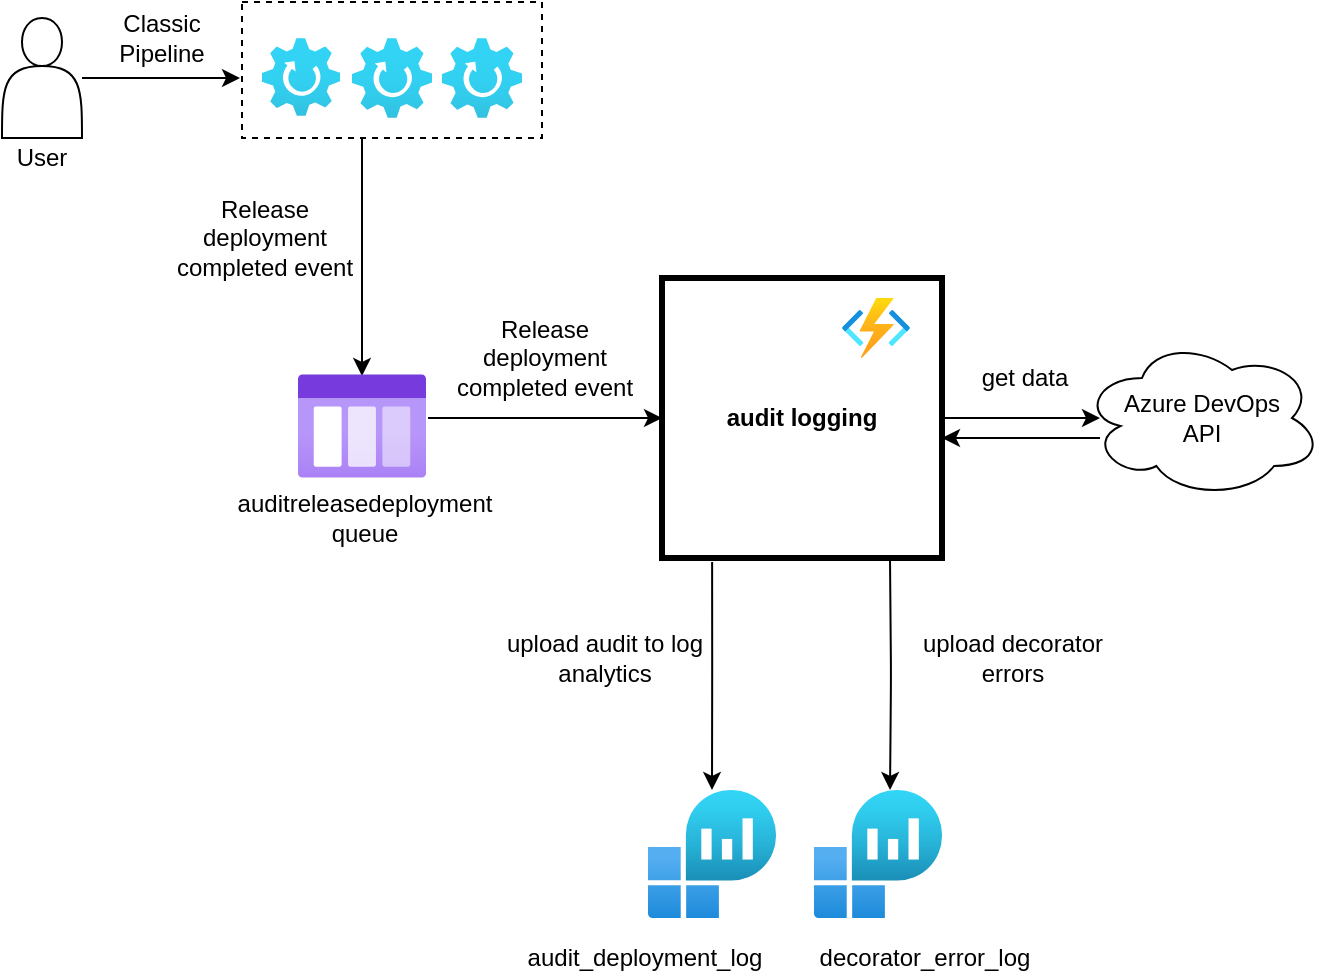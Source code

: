 <mxfile version="20.6.2" type="device" pages="4"><diagram id="2rUZ2z_cpMbh67YxnHrP" name="compliancy"><mxGraphModel dx="1422" dy="842" grid="1" gridSize="10" guides="1" tooltips="1" connect="1" arrows="1" fold="1" page="1" pageScale="1" pageWidth="850" pageHeight="1100" math="0" shadow="0"><root><mxCell id="0"/><mxCell id="1" parent="0"/><mxCell id="8" style="edgeStyle=orthogonalEdgeStyle;orthogonalLoop=1;jettySize=auto;html=1;entryX=0.5;entryY=0.019;entryDx=0;entryDy=0;entryPerimeter=0;" parent="1" source="mM9peMXAxiWrn_j_5kJs-41" target="5" edge="1"><mxGeometry relative="1" as="geometry"><Array as="points"><mxPoint x="210" y="130"/><mxPoint x="210" y="130"/></Array></mxGeometry></mxCell><mxCell id="mM9peMXAxiWrn_j_5kJs-41" value="" style="whiteSpace=wrap;html=1;strokeWidth=1;dashed=1;" parent="1" vertex="1"><mxGeometry x="150" y="32" width="150" height="68" as="geometry"/></mxCell><mxCell id="mM9peMXAxiWrn_j_5kJs-42" value="" style="edgeStyle=orthogonalEdgeStyle;orthogonalLoop=1;jettySize=auto;html=1;" parent="1" source="mM9peMXAxiWrn_j_5kJs-21" edge="1"><mxGeometry relative="1" as="geometry"><mxPoint x="149" y="70" as="targetPoint"/></mxGeometry></mxCell><mxCell id="mM9peMXAxiWrn_j_5kJs-21" value="" style="shape=actor;whiteSpace=wrap;html=1;strokeWidth=1;" parent="1" vertex="1"><mxGeometry x="30" y="40" width="40" height="60" as="geometry"/></mxCell><mxCell id="13" style="edgeStyle=orthogonalEdgeStyle;orthogonalLoop=1;jettySize=auto;html=1;exitX=1.016;exitY=0.423;exitDx=0;exitDy=0;exitPerimeter=0;entryX=0;entryY=0.5;entryDx=0;entryDy=0;" parent="1" source="5" target="mM9peMXAxiWrn_j_5kJs-25" edge="1"><mxGeometry relative="1" as="geometry"><mxPoint x="250" y="240" as="sourcePoint"/><mxPoint x="370" y="240" as="targetPoint"/></mxGeometry></mxCell><mxCell id="15" style="edgeStyle=orthogonalEdgeStyle;orthogonalLoop=1;jettySize=auto;html=1;exitX=1;exitY=0.5;exitDx=0;exitDy=0;entryX=0.075;entryY=0.5;entryDx=0;entryDy=0;entryPerimeter=0;" parent="1" source="mM9peMXAxiWrn_j_5kJs-25" target="mM9peMXAxiWrn_j_5kJs-29" edge="1"><mxGeometry relative="1" as="geometry"/></mxCell><mxCell id="44" value="" style="edgeStyle=orthogonalEdgeStyle;orthogonalLoop=1;jettySize=auto;html=1;exitX=0.179;exitY=1.014;exitDx=0;exitDy=0;exitPerimeter=0;" parent="1" source="mM9peMXAxiWrn_j_5kJs-25" target="32" edge="1"><mxGeometry relative="1" as="geometry"/></mxCell><mxCell id="mM9peMXAxiWrn_j_5kJs-25" value="audit logging" style="whiteSpace=wrap;html=1;aspect=fixed;strokeWidth=3;fontStyle=1;" parent="1" vertex="1"><mxGeometry x="360" y="170" width="140" height="140" as="geometry"/></mxCell><mxCell id="mM9peMXAxiWrn_j_5kJs-29" value="Azure DevOps&lt;br&gt;API" style="ellipse;shape=cloud;whiteSpace=wrap;html=1;strokeWidth=1;" parent="1" vertex="1"><mxGeometry x="570" y="200" width="120" height="80" as="geometry"/></mxCell><mxCell id="mM9peMXAxiWrn_j_5kJs-36" value="User" style="text;html=1;strokeColor=none;fillColor=none;align=center;verticalAlign=middle;whiteSpace=wrap;" parent="1" vertex="1"><mxGeometry x="30" y="100" width="40" height="20" as="geometry"/></mxCell><mxCell id="mM9peMXAxiWrn_j_5kJs-60" value="Classic&lt;br&gt;Pipeline" style="text;html=1;strokeColor=none;fillColor=none;align=center;verticalAlign=middle;whiteSpace=wrap;dashed=1;" parent="1" vertex="1"><mxGeometry x="90" y="32" width="40" height="35" as="geometry"/></mxCell><mxCell id="5" value="" style="aspect=fixed;html=1;points=[];align=center;image;fontSize=12;image=img/lib/azure2/general/Storage_Queue.svg;" parent="1" vertex="1"><mxGeometry x="178" y="218" width="64" height="52" as="geometry"/></mxCell><mxCell id="9" value="Release deployment completed event" style="text;html=1;strokeColor=none;fillColor=none;align=center;verticalAlign=middle;whiteSpace=wrap;" parent="1" vertex="1"><mxGeometry x="110" y="140" width="103" height="20" as="geometry"/></mxCell><mxCell id="48" style="edgeStyle=orthogonalEdgeStyle;rounded=0;orthogonalLoop=1;jettySize=auto;html=1;exitX=0.5;exitY=0;exitDx=0;exitDy=0;" parent="1" source="14" edge="1"><mxGeometry relative="1" as="geometry"><mxPoint x="211" y="280" as="targetPoint"/></mxGeometry></mxCell><mxCell id="14" value="auditreleasedeployment queue" style="text;html=1;strokeColor=none;fillColor=none;align=center;verticalAlign=middle;whiteSpace=wrap;" parent="1" vertex="1"><mxGeometry x="160" y="280" width="103" height="20" as="geometry"/></mxCell><mxCell id="31" value="" style="aspect=fixed;html=1;points=[];align=center;image;fontSize=12;image=img/lib/azure2/compute/Function_Apps.svg;" parent="1" vertex="1"><mxGeometry x="450" y="180" width="34" height="30" as="geometry"/></mxCell><mxCell id="32" value="" style="aspect=fixed;html=1;points=[];align=center;image;fontSize=12;image=img/lib/azure2/analytics/Log_Analytics_Workspaces.svg;" parent="1" vertex="1"><mxGeometry x="353" y="426" width="64" height="64" as="geometry"/></mxCell><mxCell id="36" value="audit_deployment_log" style="text;html=1;strokeColor=none;fillColor=none;align=center;verticalAlign=middle;whiteSpace=wrap;" parent="1" vertex="1"><mxGeometry x="300" y="500" width="103" height="20" as="geometry"/></mxCell><mxCell id="39" value="" style="aspect=fixed;html=1;points=[];align=center;image;fontSize=12;image=img/lib/azure2/general/Gear.svg;" parent="1" vertex="1"><mxGeometry x="160" y="50" width="39" height="39" as="geometry"/></mxCell><mxCell id="40" value="" style="aspect=fixed;html=1;points=[];align=center;image;fontSize=12;image=img/lib/azure2/general/Gear.svg;" parent="1" vertex="1"><mxGeometry x="205" y="50" width="40" height="40" as="geometry"/></mxCell><mxCell id="41" value="" style="aspect=fixed;html=1;points=[];align=center;image;fontSize=12;image=img/lib/azure2/general/Gear.svg;" parent="1" vertex="1"><mxGeometry x="250" y="50" width="40" height="40" as="geometry"/></mxCell><mxCell id="43" style="edgeStyle=orthogonalEdgeStyle;orthogonalLoop=1;jettySize=auto;html=1;exitX=0.5;exitY=1;exitDx=0;exitDy=0;" parent="1" source="mM9peMXAxiWrn_j_5kJs-41" target="mM9peMXAxiWrn_j_5kJs-41" edge="1"><mxGeometry relative="1" as="geometry"/></mxCell><mxCell id="47" value="Release deployment completed event" style="text;html=1;strokeColor=none;fillColor=none;align=center;verticalAlign=middle;whiteSpace=wrap;" parent="1" vertex="1"><mxGeometry x="250" y="200" width="103" height="20" as="geometry"/></mxCell><mxCell id="49" style="edgeStyle=orthogonalEdgeStyle;orthogonalLoop=1;jettySize=auto;html=1;exitX=1;exitY=0.5;exitDx=0;exitDy=0;entryX=0.075;entryY=0.5;entryDx=0;entryDy=0;entryPerimeter=0;" parent="1" edge="1"><mxGeometry relative="1" as="geometry"><mxPoint x="579" y="250" as="sourcePoint"/><mxPoint x="500" y="250" as="targetPoint"/></mxGeometry></mxCell><mxCell id="50" value="upload audit to log analytics" style="text;html=1;strokeColor=none;fillColor=none;align=center;verticalAlign=middle;whiteSpace=wrap;" parent="1" vertex="1"><mxGeometry x="280" y="350" width="103" height="20" as="geometry"/></mxCell><mxCell id="52" value="get data" style="text;html=1;strokeColor=none;fillColor=none;align=center;verticalAlign=middle;whiteSpace=wrap;" parent="1" vertex="1"><mxGeometry x="490" y="210" width="103" height="20" as="geometry"/></mxCell><mxCell id="CGqRkzdrzhBJYTd-RFhp-53" value="" style="aspect=fixed;html=1;points=[];align=center;image;fontSize=12;image=img/lib/azure2/analytics/Log_Analytics_Workspaces.svg;" vertex="1" parent="1"><mxGeometry x="436" y="426" width="64" height="64" as="geometry"/></mxCell><mxCell id="CGqRkzdrzhBJYTd-RFhp-54" value="" style="edgeStyle=orthogonalEdgeStyle;orthogonalLoop=1;jettySize=auto;html=1;entryX=0.594;entryY=0;entryDx=0;entryDy=0;entryPerimeter=0;" edge="1" parent="1" target="CGqRkzdrzhBJYTd-RFhp-53"><mxGeometry relative="1" as="geometry"><mxPoint x="474" y="310" as="sourcePoint"/><mxPoint x="387" y="435" as="targetPoint"/></mxGeometry></mxCell><mxCell id="CGqRkzdrzhBJYTd-RFhp-55" value="decorator_error_log" style="text;html=1;strokeColor=none;fillColor=none;align=center;verticalAlign=middle;whiteSpace=wrap;" vertex="1" parent="1"><mxGeometry x="440" y="500" width="103" height="20" as="geometry"/></mxCell><mxCell id="CGqRkzdrzhBJYTd-RFhp-57" value="upload decorator errors" style="text;html=1;strokeColor=none;fillColor=none;align=center;verticalAlign=middle;whiteSpace=wrap;" vertex="1" parent="1"><mxGeometry x="484" y="350" width="103" height="20" as="geometry"/></mxCell></root></mxGraphModel></diagram><diagram name="hooks" id="dv_ZvV6JMlQWwNKFxyX4"><mxGraphModel dx="1132" dy="672" grid="1" gridSize="10" guides="1" tooltips="1" connect="1" arrows="1" fold="1" page="1" pageScale="1" pageWidth="850" pageHeight="1100" math="0" shadow="0">&#xa;            &#xa;            &#xa;            &#xa;            &#xa;&#xa;&#xa;&#xa;&#xa;            <root>&#xa;                &#xa;                &#xa;                &#xa;                &#xa;&#xa;&#xa;&#xa;&#xa;                <mxCell id="dQZulvzeQqhADhMms8IM-0"/>&#xa;                &#xa;                &#xa;                &#xa;                &#xa;&#xa;&#xa;&#xa;&#xa;                <mxCell id="dQZulvzeQqhADhMms8IM-1" parent="dQZulvzeQqhADhMms8IM-0"/>&#xa;                &#xa;                &#xa;                &#xa;                &#xa;&#xa;&#xa;&#xa;&#xa;                <mxCell id="dQZulvzeQqhADhMms8IM-2" value="Azure DevOps &lt;br&gt;extension" style="rounded=1;whiteSpace=wrap;html=1;align=right;fillColor=#E6E6E6;strokeColor=#808080;fontColor=#333333;" vertex="1" parent="dQZulvzeQqhADhMms8IM-1">&#xa;                    &#xa;                    &#xa;                    &#xa;                    &#xa;&#xa;&#xa;&#xa;&#xa;                    <mxGeometry x="880" y="430" width="320" height="160" as="geometry"/>&#xa;                    &#xa;                    &#xa;                    &#xa;                    &#xa;&#xa;&#xa;&#xa;&#xa;                </mxCell>&#xa;                &#xa;                &#xa;                &#xa;                &#xa;&#xa;&#xa;&#xa;&#xa;                <mxCell id="dQZulvzeQqhADhMms8IM-3" value="Azure DevOps" style="rounded=1;whiteSpace=wrap;html=1;align=right;fillColor=#f5f5f5;strokeColor=#808080;fontColor=#333333;" vertex="1" parent="dQZulvzeQqhADhMms8IM-1">&#xa;                    &#xa;                    &#xa;                    &#xa;                    &#xa;&#xa;&#xa;&#xa;&#xa;                    <mxGeometry x="880" y="190" width="320" height="300" as="geometry"/>&#xa;                    &#xa;                    &#xa;                    &#xa;                    &#xa;&#xa;&#xa;&#xa;&#xa;                </mxCell>&#xa;                &#xa;                &#xa;                &#xa;                &#xa;&#xa;&#xa;&#xa;&#xa;                <mxCell id="dQZulvzeQqhADhMms8IM-4" value="Azure" style="rounded=1;whiteSpace=wrap;html=1;align=left;fillColor=#f5f5f5;strokeColor=#808080;fontColor=#333333;" vertex="1" parent="dQZulvzeQqhADhMms8IM-1">&#xa;                    &#xa;                    &#xa;                    &#xa;                    &#xa;&#xa;&#xa;&#xa;&#xa;                    <mxGeometry x="220" y="180" width="350" height="360" as="geometry"/>&#xa;                    &#xa;                    &#xa;                    &#xa;                    &#xa;&#xa;&#xa;&#xa;&#xa;                </mxCell>&#xa;                &#xa;                &#xa;                &#xa;                &#xa;&#xa;&#xa;&#xa;&#xa;                <mxCell id="dQZulvzeQqhADhMms8IM-6" value="" style="edgeStyle=orthogonalEdgeStyle;rounded=0;orthogonalLoop=1;jettySize=auto;html=1;entryX=0;entryY=0.5;entryDx=0;entryDy=0;" edge="1" parent="dQZulvzeQqhADhMms8IM-1" source="dQZulvzeQqhADhMms8IM-10" target="dQZulvzeQqhADhMms8IM-20">&#xa;                    &#xa;                    &#xa;                    &#xa;                    &#xa;&#xa;&#xa;&#xa;&#xa;                    <mxGeometry relative="1" as="geometry"/>&#xa;                    &#xa;                    &#xa;                    &#xa;                    &#xa;&#xa;&#xa;&#xa;&#xa;                </mxCell>&#xa;                &#xa;                &#xa;                &#xa;                &#xa;&#xa;&#xa;&#xa;&#xa;                <mxCell id="dQZulvzeQqhADhMms8IM-7" value="VstsRestClient" style="text;html=1;resizable=0;points=[];align=center;verticalAlign=middle;labelBackgroundColor=#ffffff;" vertex="1" connectable="0" parent="dQZulvzeQqhADhMms8IM-6">&#xa;                    &#xa;                    &#xa;                    &#xa;                    &#xa;&#xa;&#xa;&#xa;&#xa;                    <mxGeometry x="0.323" y="-2" relative="1" as="geometry">&#xa;                        &#xa;                        &#xa;                        &#xa;                        &#xa;&#xa;&#xa;&#xa;&#xa;                        <mxPoint x="-2" y="8" as="offset"/>&#xa;                        &#xa;                        &#xa;                        &#xa;                        &#xa;&#xa;&#xa;&#xa;&#xa;                    </mxGeometry>&#xa;                    &#xa;                    &#xa;                    &#xa;                    &#xa;&#xa;&#xa;&#xa;&#xa;                </mxCell>&#xa;                &#xa;                &#xa;                &#xa;                &#xa;&#xa;&#xa;&#xa;&#xa;                <mxCell id="dQZulvzeQqhADhMms8IM-10" value="Create &amp;amp; Delete&lt;br&gt;Hooks Functions" style="rounded=0;whiteSpace=wrap;html=1;strokeWidth=5;" vertex="1" parent="dQZulvzeQqhADhMms8IM-1">&#xa;                    &#xa;                    &#xa;                    &#xa;                    &#xa;&#xa;&#xa;&#xa;&#xa;                    <mxGeometry x="320" y="300" width="120" height="60" as="geometry"/>&#xa;                    &#xa;                    &#xa;                    &#xa;                    &#xa;&#xa;&#xa;&#xa;&#xa;                </mxCell>&#xa;                &#xa;                &#xa;                &#xa;                &#xa;&#xa;&#xa;&#xa;&#xa;                <mxCell id="dQZulvzeQqhADhMms8IM-14" value="Azure DevOps&lt;br&gt;Extension Management Data Storage" style="rounded=0;whiteSpace=wrap;html=1;" vertex="1" parent="dQZulvzeQqhADhMms8IM-1">&#xa;                    &#xa;                    &#xa;                    &#xa;                    &#xa;&#xa;&#xa;&#xa;&#xa;                    <mxGeometry x="920" y="390" width="120" height="60" as="geometry"/>&#xa;                    &#xa;                    &#xa;                    &#xa;                    &#xa;&#xa;&#xa;&#xa;&#xa;                </mxCell>&#xa;                &#xa;                &#xa;                &#xa;                &#xa;&#xa;&#xa;&#xa;&#xa;                <mxCell id="dQZulvzeQqhADhMms8IM-38" style="edgeStyle=orthogonalEdgeStyle;rounded=0;orthogonalLoop=1;jettySize=auto;html=1;exitX=0.5;exitY=0;exitDx=0;exitDy=0;" edge="1" parent="dQZulvzeQqhADhMms8IM-1" source="dQZulvzeQqhADhMms8IM-20" target="dQZulvzeQqhADhMms8IM-28">&#xa;                    &#xa;                    &#xa;                    &#xa;                    &#xa;&#xa;&#xa;&#xa;&#xa;                    <mxGeometry relative="1" as="geometry"/>&#xa;                    &#xa;                    &#xa;                    &#xa;                    &#xa;&#xa;&#xa;&#xa;&#xa;                </mxCell>&#xa;                &#xa;                &#xa;                &#xa;                &#xa;&#xa;&#xa;&#xa;&#xa;                <mxCell id="dQZulvzeQqhADhMms8IM-20" value="Azure DevOps&lt;br&gt;REST API" style="rounded=0;whiteSpace=wrap;html=1;" vertex="1" parent="dQZulvzeQqhADhMms8IM-1">&#xa;                    &#xa;                    &#xa;                    &#xa;                    &#xa;&#xa;&#xa;&#xa;&#xa;                    <mxGeometry x="920" y="300" width="120" height="60" as="geometry"/>&#xa;                    &#xa;                    &#xa;                    &#xa;                    &#xa;&#xa;&#xa;&#xa;&#xa;                </mxCell>&#xa;                &#xa;                &#xa;                &#xa;                &#xa;&#xa;&#xa;&#xa;&#xa;                <mxCell id="dQZulvzeQqhADhMms8IM-26" value="" style="edgeStyle=orthogonalEdgeStyle;rounded=0;orthogonalLoop=1;jettySize=auto;html=1;" edge="1" parent="dQZulvzeQqhADhMms8IM-1" source="dQZulvzeQqhADhMms8IM-28" target="dQZulvzeQqhADhMms8IM-30">&#xa;                    &#xa;                    &#xa;                    &#xa;                    &#xa;&#xa;&#xa;&#xa;&#xa;                    <mxGeometry relative="1" as="geometry"/>&#xa;                    &#xa;                    &#xa;                    &#xa;                    &#xa;&#xa;&#xa;&#xa;&#xa;                </mxCell>&#xa;                &#xa;                &#xa;                &#xa;                &#xa;&#xa;&#xa;&#xa;&#xa;                <mxCell id="dQZulvzeQqhADhMms8IM-27" value="build &amp;amp; release completed events" style="text;html=1;resizable=0;points=[];align=center;verticalAlign=middle;labelBackgroundColor=#ffffff;" vertex="1" connectable="0" parent="dQZulvzeQqhADhMms8IM-26">&#xa;                    &#xa;                    &#xa;                    &#xa;                    &#xa;&#xa;&#xa;&#xa;&#xa;                    <mxGeometry x="-0.021" y="1" relative="1" as="geometry">&#xa;                        &#xa;                        &#xa;                        &#xa;                        &#xa;&#xa;&#xa;&#xa;&#xa;                        <mxPoint x="1" y="9" as="offset"/>&#xa;                        &#xa;                        &#xa;                        &#xa;                        &#xa;&#xa;&#xa;&#xa;&#xa;                    </mxGeometry>&#xa;                    &#xa;                    &#xa;                    &#xa;                    &#xa;&#xa;&#xa;&#xa;&#xa;                </mxCell>&#xa;                &#xa;                &#xa;                &#xa;                &#xa;&#xa;&#xa;&#xa;&#xa;                <mxCell id="dQZulvzeQqhADhMms8IM-28" value="Azure DevOps&lt;br&gt;Service Hooks" style="rounded=0;whiteSpace=wrap;html=1;" vertex="1" parent="dQZulvzeQqhADhMms8IM-1">&#xa;                    &#xa;                    &#xa;                    &#xa;                    &#xa;&#xa;&#xa;&#xa;&#xa;                    <mxGeometry x="920" y="210" width="120" height="60" as="geometry"/>&#xa;                    &#xa;                    &#xa;                    &#xa;                    &#xa;&#xa;&#xa;&#xa;&#xa;                </mxCell>&#xa;                &#xa;                &#xa;                &#xa;                &#xa;&#xa;&#xa;&#xa;&#xa;                <mxCell id="dQZulvzeQqhADhMms8IM-29" style="edgeStyle=orthogonalEdgeStyle;rounded=0;orthogonalLoop=1;jettySize=auto;html=1;entryX=0.5;entryY=0;entryDx=0;entryDy=0;exitX=0;exitY=0.5;exitDx=0;exitDy=0;" edge="1" parent="dQZulvzeQqhADhMms8IM-1" source="dQZulvzeQqhADhMms8IM-30" target="dQZulvzeQqhADhMms8IM-10">&#xa;                    &#xa;                    &#xa;                    &#xa;                    &#xa;&#xa;&#xa;&#xa;&#xa;                    <mxGeometry relative="1" as="geometry"/>&#xa;                    &#xa;                    &#xa;                    &#xa;                    &#xa;&#xa;&#xa;&#xa;&#xa;                </mxCell>&#xa;                &#xa;                &#xa;                &#xa;                &#xa;&#xa;&#xa;&#xa;&#xa;                <mxCell id="dQZulvzeQqhADhMms8IM-30" value="Storage queue" style="rounded=0;whiteSpace=wrap;html=1;" vertex="1" parent="dQZulvzeQqhADhMms8IM-1">&#xa;                    &#xa;                    &#xa;                    &#xa;                    &#xa;&#xa;&#xa;&#xa;&#xa;                    <mxGeometry x="430" y="210" width="120" height="60" as="geometry"/>&#xa;                    &#xa;                    &#xa;                    &#xa;                    &#xa;&#xa;&#xa;&#xa;&#xa;                </mxCell>&#xa;                &#xa;                &#xa;                &#xa;                &#xa;&#xa;&#xa;&#xa;&#xa;                <mxCell id="rMl-RP5grhkWgzoDlrxp-0" value="Azure DevOps&lt;br&gt;Compliancy&lt;br&gt;Frontend" style="rounded=0;whiteSpace=wrap;html=1;" vertex="1" parent="dQZulvzeQqhADhMms8IM-1">&#xa;                    &#xa;                    &#xa;                    &#xa;                    &#xa;&#xa;&#xa;&#xa;&#xa;                    <mxGeometry x="920" y="510" width="120" height="60" as="geometry"/>&#xa;                    &#xa;                    &#xa;                    &#xa;                    &#xa;&#xa;&#xa;&#xa;&#xa;                </mxCell>&#xa;                &#xa;                &#xa;                &#xa;                &#xa;&#xa;&#xa;&#xa;&#xa;            </root>&#xa;            &#xa;            &#xa;            &#xa;            &#xa;&#xa;&#xa;&#xa;&#xa;        </mxGraphModel></diagram><diagram name="completeness" id="uVb3EqGYo8kxW31qxcvx"><mxGraphModel dx="1132" dy="672" grid="1" gridSize="10" guides="1" tooltips="1" connect="1" arrows="1" fold="1" page="1" pageScale="1" pageWidth="850" pageHeight="1100" math="0" shadow="0">&#xa;            &#xa;            &#xa;            &#xa;            &#xa;&#xa;&#xa;&#xa;&#xa;            <root>&#xa;                &#xa;                &#xa;                &#xa;                &#xa;&#xa;&#xa;&#xa;&#xa;                <mxCell id="MQ6FGGwSsxCammQS5fSB-0"/>&#xa;                &#xa;                &#xa;                &#xa;                &#xa;&#xa;&#xa;&#xa;&#xa;                <mxCell id="MQ6FGGwSsxCammQS5fSB-1" parent="MQ6FGGwSsxCammQS5fSB-0"/>&#xa;                &#xa;                &#xa;                &#xa;                &#xa;&#xa;&#xa;&#xa;&#xa;                <mxCell id="MQ6FGGwSsxCammQS5fSB-2" value="Azure DevOps &lt;br&gt;extension" style="rounded=1;whiteSpace=wrap;html=1;align=right;fillColor=#E6E6E6;strokeColor=#808080;fontColor=#333333;" vertex="1" parent="MQ6FGGwSsxCammQS5fSB-1">&#xa;                    &#xa;                    &#xa;                    &#xa;                    &#xa;&#xa;&#xa;&#xa;&#xa;                    <mxGeometry x="880" y="430" width="320" height="160" as="geometry"/>&#xa;                    &#xa;                    &#xa;                    &#xa;                    &#xa;&#xa;&#xa;&#xa;&#xa;                </mxCell>&#xa;                &#xa;                &#xa;                &#xa;                &#xa;&#xa;&#xa;&#xa;&#xa;                <mxCell id="MQ6FGGwSsxCammQS5fSB-3" value="Azure DevOps" style="rounded=1;whiteSpace=wrap;html=1;align=right;fillColor=#f5f5f5;strokeColor=#808080;fontColor=#333333;" vertex="1" parent="MQ6FGGwSsxCammQS5fSB-1">&#xa;                    &#xa;                    &#xa;                    &#xa;                    &#xa;&#xa;&#xa;&#xa;&#xa;                    <mxGeometry x="880" y="190" width="320" height="300" as="geometry"/>&#xa;                    &#xa;                    &#xa;                    &#xa;                    &#xa;&#xa;&#xa;&#xa;&#xa;                </mxCell>&#xa;                &#xa;                &#xa;                &#xa;                &#xa;&#xa;&#xa;&#xa;&#xa;                <mxCell id="MQ6FGGwSsxCammQS5fSB-4" value="Azure" style="rounded=1;whiteSpace=wrap;html=1;align=left;fillColor=#f5f5f5;strokeColor=#808080;fontColor=#333333;" vertex="1" parent="MQ6FGGwSsxCammQS5fSB-1">&#xa;                    &#xa;                    &#xa;                    &#xa;                    &#xa;&#xa;&#xa;&#xa;&#xa;                    <mxGeometry x="220" y="180" width="350" height="360" as="geometry"/>&#xa;                    &#xa;                    &#xa;                    &#xa;                    &#xa;&#xa;&#xa;&#xa;&#xa;                </mxCell>&#xa;                &#xa;                &#xa;                &#xa;                &#xa;&#xa;&#xa;&#xa;&#xa;                <mxCell id="MQ6FGGwSsxCammQS5fSB-8" value="" style="edgeStyle=orthogonalEdgeStyle;rounded=0;orthogonalLoop=1;jettySize=auto;html=1;" edge="1" parent="MQ6FGGwSsxCammQS5fSB-1" source="MQ6FGGwSsxCammQS5fSB-10" target="MQ6FGGwSsxCammQS5fSB-12">&#xa;                    &#xa;                    &#xa;                    &#xa;                    &#xa;&#xa;&#xa;&#xa;&#xa;                    <mxGeometry relative="1" as="geometry"/>&#xa;                    &#xa;                    &#xa;                    &#xa;                    &#xa;&#xa;&#xa;&#xa;&#xa;                </mxCell>&#xa;                &#xa;                &#xa;                &#xa;                &#xa;&#xa;&#xa;&#xa;&#xa;                <mxCell id="MQ6FGGwSsxCammQS5fSB-9" value="LogAnalyticsClient" style="text;html=1;resizable=0;points=[];align=center;verticalAlign=middle;labelBackgroundColor=none;" vertex="1" connectable="0" parent="MQ6FGGwSsxCammQS5fSB-8">&#xa;                    &#xa;                    &#xa;                    &#xa;                    &#xa;&#xa;&#xa;&#xa;&#xa;                    <mxGeometry x="0.225" y="3" relative="1" as="geometry">&#xa;                        &#xa;                        &#xa;                        &#xa;                        &#xa;&#xa;&#xa;&#xa;&#xa;                        <mxPoint x="-63" y="-9" as="offset"/>&#xa;                        &#xa;                        &#xa;                        &#xa;                        &#xa;&#xa;&#xa;&#xa;&#xa;                    </mxGeometry>&#xa;                    &#xa;                    &#xa;                    &#xa;                    &#xa;&#xa;&#xa;&#xa;&#xa;                </mxCell>&#xa;                &#xa;                &#xa;                &#xa;                &#xa;&#xa;&#xa;&#xa;&#xa;                <mxCell id="MQ6FGGwSsxCammQS5fSB-10" value="Completeness Functions" style="rounded=0;whiteSpace=wrap;html=1;strokeWidth=5;" vertex="1" parent="MQ6FGGwSsxCammQS5fSB-1">&#xa;                    &#xa;                    &#xa;                    &#xa;                    &#xa;&#xa;&#xa;&#xa;&#xa;                    <mxGeometry x="320" y="300" width="120" height="60" as="geometry"/>&#xa;                    &#xa;                    &#xa;                    &#xa;                    &#xa;&#xa;&#xa;&#xa;&#xa;                </mxCell>&#xa;                &#xa;                &#xa;                &#xa;                &#xa;&#xa;&#xa;&#xa;&#xa;                <mxCell id="MQ6FGGwSsxCammQS5fSB-12" value="LogAnalytics" style="rounded=0;whiteSpace=wrap;html=1;" vertex="1" parent="MQ6FGGwSsxCammQS5fSB-1">&#xa;                    &#xa;                    &#xa;                    &#xa;                    &#xa;&#xa;&#xa;&#xa;&#xa;                    <mxGeometry x="320" y="440" width="120" height="60" as="geometry"/>&#xa;                    &#xa;                    &#xa;                    &#xa;                    &#xa;&#xa;&#xa;&#xa;&#xa;                </mxCell>&#xa;                &#xa;                &#xa;                &#xa;                &#xa;&#xa;&#xa;&#xa;&#xa;                <mxCell id="MQ6FGGwSsxCammQS5fSB-14" value="Azure DevOps&lt;br&gt;Extension Management Data Storage" style="rounded=0;whiteSpace=wrap;html=1;" vertex="1" parent="MQ6FGGwSsxCammQS5fSB-1">&#xa;                    &#xa;                    &#xa;                    &#xa;                    &#xa;&#xa;&#xa;&#xa;&#xa;                    <mxGeometry x="920" y="390" width="120" height="60" as="geometry"/>&#xa;                    &#xa;                    &#xa;                    &#xa;                    &#xa;&#xa;&#xa;&#xa;&#xa;                </mxCell>&#xa;                &#xa;                &#xa;                &#xa;                &#xa;&#xa;&#xa;&#xa;&#xa;                <mxCell id="MQ6FGGwSsxCammQS5fSB-20" value="Azure DevOps&lt;br&gt;REST API" style="rounded=0;whiteSpace=wrap;html=1;" vertex="1" parent="MQ6FGGwSsxCammQS5fSB-1">&#xa;                    &#xa;                    &#xa;                    &#xa;                    &#xa;&#xa;&#xa;&#xa;&#xa;                    <mxGeometry x="920" y="300" width="120" height="60" as="geometry"/>&#xa;                    &#xa;                    &#xa;                    &#xa;                    &#xa;&#xa;&#xa;&#xa;&#xa;                </mxCell>&#xa;                &#xa;                &#xa;                &#xa;                &#xa;&#xa;&#xa;&#xa;&#xa;                <mxCell id="MQ6FGGwSsxCammQS5fSB-25" value="Azure DevOps&lt;br&gt;Compliancy&lt;br&gt;Frontend" style="rounded=0;whiteSpace=wrap;html=1;" vertex="1" parent="MQ6FGGwSsxCammQS5fSB-1">&#xa;                    &#xa;                    &#xa;                    &#xa;                    &#xa;&#xa;&#xa;&#xa;&#xa;                    <mxGeometry x="920" y="510" width="120" height="60" as="geometry"/>&#xa;                    &#xa;                    &#xa;                    &#xa;                    &#xa;&#xa;&#xa;&#xa;&#xa;                </mxCell>&#xa;                &#xa;                &#xa;                &#xa;                &#xa;&#xa;&#xa;&#xa;&#xa;                <mxCell id="MQ6FGGwSsxCammQS5fSB-28" value="Azure DevOps&lt;br&gt;Service Hooks" style="rounded=0;whiteSpace=wrap;html=1;" vertex="1" parent="MQ6FGGwSsxCammQS5fSB-1">&#xa;                    &#xa;                    &#xa;                    &#xa;                    &#xa;&#xa;&#xa;&#xa;&#xa;                    <mxGeometry x="920" y="210" width="120" height="60" as="geometry"/>&#xa;                    &#xa;                    &#xa;                    &#xa;                    &#xa;&#xa;&#xa;&#xa;&#xa;                </mxCell>&#xa;                &#xa;                &#xa;                &#xa;                &#xa;&#xa;&#xa;&#xa;&#xa;                <mxCell id="Ng-c6cMRA_HLK9E7OqwL-0" style="edgeStyle=orthogonalEdgeStyle;rounded=0;orthogonalLoop=1;jettySize=auto;html=1;exitX=1;exitY=0.5;exitDx=0;exitDy=0;entryX=0.5;entryY=0;entryDx=0;entryDy=0;" edge="1" parent="MQ6FGGwSsxCammQS5fSB-1" source="MQ6FGGwSsxCammQS5fSB-10" target="MQ6FGGwSsxCammQS5fSB-10">&#xa;                    &#xa;                    &#xa;                    &#xa;                    &#xa;&#xa;&#xa;&#xa;&#xa;                    <mxGeometry relative="1" as="geometry">&#xa;                        &#xa;                        &#xa;                        &#xa;                        &#xa;&#xa;&#xa;&#xa;&#xa;                        <Array as="points">&#xa;                            &#xa;                            &#xa;                            &#xa;                            &#xa;&#xa;&#xa;&#xa;&#xa;                            <mxPoint x="460" y="330"/>&#xa;                            &#xa;                            &#xa;                            &#xa;                            &#xa;&#xa;&#xa;&#xa;&#xa;                            <mxPoint x="460" y="270"/>&#xa;                            &#xa;                            &#xa;                            &#xa;                            &#xa;&#xa;&#xa;&#xa;&#xa;                            <mxPoint x="380" y="270"/>&#xa;                            &#xa;                            &#xa;                            &#xa;                            &#xa;&#xa;&#xa;&#xa;&#xa;                        </Array>&#xa;                        &#xa;                        &#xa;                        &#xa;                        &#xa;&#xa;&#xa;&#xa;&#xa;                    </mxGeometry>&#xa;                    &#xa;                    &#xa;                    &#xa;                    &#xa;&#xa;&#xa;&#xa;&#xa;                </mxCell>&#xa;                &#xa;                &#xa;                &#xa;                &#xa;&#xa;&#xa;&#xa;&#xa;                <mxCell id="Ng-c6cMRA_HLK9E7OqwL-1" value="DurableOrchestrationClient" style="text;html=1;resizable=0;points=[];align=center;verticalAlign=middle;labelBackgroundColor=none;" vertex="1" connectable="0" parent="Ng-c6cMRA_HLK9E7OqwL-0">&#xa;                    &#xa;                    &#xa;                    &#xa;                    &#xa;&#xa;&#xa;&#xa;&#xa;                    <mxGeometry x="-0.168" y="-2" relative="1" as="geometry">&#xa;                        &#xa;                        &#xa;                        &#xa;                        &#xa;&#xa;&#xa;&#xa;&#xa;                        <mxPoint x="-2" y="-11" as="offset"/>&#xa;                        &#xa;                        &#xa;                        &#xa;                        &#xa;&#xa;&#xa;&#xa;&#xa;                    </mxGeometry>&#xa;                    &#xa;                    &#xa;                    &#xa;                    &#xa;&#xa;&#xa;&#xa;&#xa;                </mxCell>&#xa;                &#xa;                &#xa;                &#xa;                &#xa;&#xa;&#xa;&#xa;&#xa;            </root>&#xa;            &#xa;            &#xa;            &#xa;            &#xa;&#xa;&#xa;&#xa;&#xa;        </mxGraphModel></diagram><diagram name="sm9" id="sbar7I2ikVv-O5kukXF4"><mxGraphModel dx="1106" dy="737" grid="1" gridSize="10" guides="1" tooltips="1" connect="1" arrows="1" fold="1" page="1" pageScale="1" pageWidth="850" pageHeight="1100" math="0" shadow="0">&#xa;            &#xa;            &#xa;            &#xa;&#xa;&#xa;&#xa;            <root>&#xa;                &#xa;                &#xa;                &#xa;&#xa;&#xa;&#xa;                <mxCell id="bDeUlTLZobzvm5jV-VvE-0"/>&#xa;                &#xa;                &#xa;                &#xa;&#xa;&#xa;&#xa;                <mxCell id="bDeUlTLZobzvm5jV-VvE-1" parent="bDeUlTLZobzvm5jV-VvE-0"/>&#xa;                &#xa;                &#xa;                &#xa;&#xa;&#xa;&#xa;                <mxCell id="bDeUlTLZobzvm5jV-VvE-38" value="Azure" style="rounded=1;whiteSpace=wrap;html=1;align=left;fillColor=#f5f5f5;strokeColor=#808080;fontColor=#333333;" parent="bDeUlTLZobzvm5jV-VvE-1" vertex="1">&#xa;                    &#xa;                    &#xa;                    &#xa;&#xa;&#xa;&#xa;                    <mxGeometry x="230" y="180" width="350" height="360" as="geometry"/>&#xa;                    &#xa;                    &#xa;                    &#xa;&#xa;&#xa;&#xa;                </mxCell>&#xa;                &#xa;                &#xa;                &#xa;&#xa;&#xa;&#xa;                <mxCell id="bDeUlTLZobzvm5jV-VvE-46" value="on-prem" style="rounded=1;whiteSpace=wrap;html=1;align=left;fillColor=#f5f5f5;strokeColor=#808080;fontColor=#333333;" parent="bDeUlTLZobzvm5jV-VvE-1" vertex="1">&#xa;                    &#xa;                    &#xa;                    &#xa;&#xa;&#xa;&#xa;                    <mxGeometry x="230" y="580" width="350" height="129" as="geometry"/>&#xa;                    &#xa;                    &#xa;                    &#xa;&#xa;&#xa;&#xa;                </mxCell>&#xa;                &#xa;                &#xa;                &#xa;&#xa;&#xa;&#xa;                <mxCell id="bDeUlTLZobzvm5jV-VvE-54" value="ASE" style="rounded=1;whiteSpace=wrap;html=1;labelBackgroundColor=none;align=left;" parent="bDeUlTLZobzvm5jV-VvE-1" vertex="1">&#xa;                    &#xa;                    &#xa;                    &#xa;&#xa;&#xa;&#xa;                    <mxGeometry x="285" y="230" width="245" height="230" as="geometry"/>&#xa;                    &#xa;                    &#xa;                    &#xa;&#xa;&#xa;&#xa;                </mxCell>&#xa;                &#xa;                &#xa;                &#xa;&#xa;&#xa;&#xa;                <mxCell id="bDeUlTLZobzvm5jV-VvE-2" value="Azure DevOps &lt;br&gt;extension" style="rounded=1;whiteSpace=wrap;html=1;align=right;fillColor=#E6E6E6;strokeColor=#808080;fontColor=#333333;" parent="bDeUlTLZobzvm5jV-VvE-1" vertex="1">&#xa;                    &#xa;                    &#xa;                    &#xa;&#xa;&#xa;&#xa;                    <mxGeometry x="1330" y="430" width="320" height="160" as="geometry"/>&#xa;                    &#xa;                    &#xa;                    &#xa;&#xa;&#xa;&#xa;                </mxCell>&#xa;                &#xa;                &#xa;                &#xa;&#xa;&#xa;&#xa;                <mxCell id="bDeUlTLZobzvm5jV-VvE-3" value="Azure DevOps" style="rounded=1;whiteSpace=wrap;html=1;align=right;fillColor=#f5f5f5;strokeColor=#808080;fontColor=#333333;" parent="bDeUlTLZobzvm5jV-VvE-1" vertex="1">&#xa;                    &#xa;                    &#xa;                    &#xa;&#xa;&#xa;&#xa;                    <mxGeometry x="1330" y="190" width="320" height="300" as="geometry"/>&#xa;                    &#xa;                    &#xa;                    &#xa;&#xa;&#xa;&#xa;                </mxCell>&#xa;                &#xa;                &#xa;                &#xa;&#xa;&#xa;&#xa;                <mxCell id="bDeUlTLZobzvm5jV-VvE-4" value="Azure" style="rounded=1;whiteSpace=wrap;html=1;align=left;fillColor=#f5f5f5;strokeColor=#808080;fontColor=#333333;" parent="bDeUlTLZobzvm5jV-VvE-1" vertex="1">&#xa;                    &#xa;                    &#xa;                    &#xa;&#xa;&#xa;&#xa;                    <mxGeometry x="670" y="180" width="350" height="360" as="geometry"/>&#xa;                    &#xa;                    &#xa;                    &#xa;&#xa;&#xa;&#xa;                </mxCell>&#xa;                &#xa;                &#xa;                &#xa;&#xa;&#xa;&#xa;                <mxCell id="bDeUlTLZobzvm5jV-VvE-5" value="" style="edgeStyle=orthogonalEdgeStyle;rounded=0;orthogonalLoop=1;jettySize=auto;html=1;" parent="bDeUlTLZobzvm5jV-VvE-1" source="bDeUlTLZobzvm5jV-VvE-10" target="bDeUlTLZobzvm5jV-VvE-17" edge="1">&#xa;                    &#xa;                    &#xa;                    &#xa;&#xa;&#xa;&#xa;                    <mxGeometry relative="1" as="geometry"/>&#xa;                    &#xa;                    &#xa;                    &#xa;&#xa;&#xa;&#xa;                </mxCell>&#xa;                &#xa;                &#xa;                &#xa;&#xa;&#xa;&#xa;                <mxCell id="bDeUlTLZobzvm5jV-VvE-6" value="" style="edgeStyle=orthogonalEdgeStyle;rounded=0;orthogonalLoop=1;jettySize=auto;html=1;entryX=0;entryY=0.5;entryDx=0;entryDy=0;" parent="bDeUlTLZobzvm5jV-VvE-1" source="bDeUlTLZobzvm5jV-VvE-10" target="bDeUlTLZobzvm5jV-VvE-14" edge="1">&#xa;                    &#xa;                    &#xa;                    &#xa;&#xa;&#xa;&#xa;                    <mxGeometry relative="1" as="geometry">&#xa;                        &#xa;                        &#xa;                        &#xa;&#xa;&#xa;&#xa;                        <Array as="points">&#xa;                            &#xa;                            &#xa;                            &#xa;&#xa;&#xa;&#xa;                            <mxPoint x="990" y="330"/>&#xa;                            &#xa;                            &#xa;                            &#xa;&#xa;&#xa;&#xa;                            <mxPoint x="990" y="420"/>&#xa;                            &#xa;                            &#xa;                            &#xa;&#xa;&#xa;&#xa;                        </Array>&#xa;                        &#xa;                        &#xa;                        &#xa;&#xa;&#xa;&#xa;                    </mxGeometry>&#xa;                    &#xa;                    &#xa;                    &#xa;&#xa;&#xa;&#xa;                </mxCell>&#xa;                &#xa;                &#xa;                &#xa;&#xa;&#xa;&#xa;                <mxCell id="bDeUlTLZobzvm5jV-VvE-7" value="VstsRestClient" style="text;html=1;resizable=0;points=[];align=center;verticalAlign=middle;labelBackgroundColor=#ffffff;" parent="bDeUlTLZobzvm5jV-VvE-6" vertex="1" connectable="0">&#xa;                    &#xa;                    &#xa;                    &#xa;&#xa;&#xa;&#xa;                    <mxGeometry x="0.323" y="-2" relative="1" as="geometry">&#xa;                        &#xa;                        &#xa;                        &#xa;&#xa;&#xa;&#xa;                        <mxPoint x="-2" y="8" as="offset"/>&#xa;                        &#xa;                        &#xa;                        &#xa;&#xa;&#xa;&#xa;                    </mxGeometry>&#xa;                    &#xa;                    &#xa;                    &#xa;&#xa;&#xa;&#xa;                </mxCell>&#xa;                &#xa;                &#xa;                &#xa;&#xa;&#xa;&#xa;                <mxCell id="bDeUlTLZobzvm5jV-VvE-8" value="" style="edgeStyle=orthogonalEdgeStyle;rounded=0;orthogonalLoop=1;jettySize=auto;html=1;curved=1;" parent="bDeUlTLZobzvm5jV-VvE-1" source="bDeUlTLZobzvm5jV-VvE-10" target="bDeUlTLZobzvm5jV-VvE-12" edge="1">&#xa;                    &#xa;                    &#xa;                    &#xa;&#xa;&#xa;&#xa;                    <mxGeometry relative="1" as="geometry"/>&#xa;                    &#xa;                    &#xa;                    &#xa;&#xa;&#xa;&#xa;                </mxCell>&#xa;                &#xa;                &#xa;                &#xa;&#xa;&#xa;&#xa;                <mxCell id="bDeUlTLZobzvm5jV-VvE-10" value="Azure DevOps&lt;br&gt;Compliancy Functions" style="rounded=0;whiteSpace=wrap;html=1;strokeWidth=5;" parent="bDeUlTLZobzvm5jV-VvE-1" vertex="1">&#xa;                    &#xa;                    &#xa;                    &#xa;&#xa;&#xa;&#xa;                    <mxGeometry x="785" y="300" width="120" height="60" as="geometry"/>&#xa;                    &#xa;                    &#xa;                    &#xa;&#xa;&#xa;&#xa;                </mxCell>&#xa;                &#xa;                &#xa;                &#xa;&#xa;&#xa;&#xa;                <mxCell id="bDeUlTLZobzvm5jV-VvE-11" value="" style="edgeStyle=orthogonalEdgeStyle;rounded=0;orthogonalLoop=1;jettySize=auto;html=1;" parent="bDeUlTLZobzvm5jV-VvE-1" source="bDeUlTLZobzvm5jV-VvE-12" target="bDeUlTLZobzvm5jV-VvE-13" edge="1">&#xa;                    &#xa;                    &#xa;                    &#xa;&#xa;&#xa;&#xa;                    <mxGeometry relative="1" as="geometry"/>&#xa;                    &#xa;                    &#xa;                    &#xa;&#xa;&#xa;&#xa;                </mxCell>&#xa;                &#xa;                &#xa;                &#xa;&#xa;&#xa;&#xa;                <mxCell id="bDeUlTLZobzvm5jV-VvE-12" value="LogAnalytics" style="rounded=0;whiteSpace=wrap;html=1;" parent="bDeUlTLZobzvm5jV-VvE-1" vertex="1">&#xa;                    &#xa;                    &#xa;                    &#xa;&#xa;&#xa;&#xa;                    <mxGeometry x="860" y="440" width="120" height="60" as="geometry"/>&#xa;                    &#xa;                    &#xa;                    &#xa;&#xa;&#xa;&#xa;                </mxCell>&#xa;                &#xa;                &#xa;                &#xa;&#xa;&#xa;&#xa;                <mxCell id="BpuTOL6fEA9YrTHZpf_7-4" style="edgeStyle=orthogonalEdgeStyle;rounded=0;orthogonalLoop=1;jettySize=auto;html=1;entryX=0;entryY=0.5;entryDx=0;entryDy=0;" edge="1" parent="bDeUlTLZobzvm5jV-VvE-1" source="bDeUlTLZobzvm5jV-VvE-49" target="bDeUlTLZobzvm5jV-VvE-10">&#xa;                    &#xa;                    &#xa;                    &#xa;&#xa;&#xa;&#xa;                    <mxGeometry relative="1" as="geometry"/>&#xa;                    &#xa;                    &#xa;                    &#xa;&#xa;&#xa;&#xa;                </mxCell>&#xa;                &#xa;                &#xa;                &#xa;&#xa;&#xa;&#xa;                <mxCell id="bDeUlTLZobzvm5jV-VvE-49" value="Table Storage" style="rounded=0;whiteSpace=wrap;html=1;" parent="bDeUlTLZobzvm5jV-VvE-1" vertex="1">&#xa;                    &#xa;                    &#xa;                    &#xa;&#xa;&#xa;&#xa;                    <mxGeometry x="700" y="440" width="120" height="60" as="geometry"/>&#xa;                    &#xa;                    &#xa;                    &#xa;&#xa;&#xa;&#xa;                </mxCell>&#xa;                &#xa;                &#xa;                &#xa;&#xa;&#xa;&#xa;                <mxCell id="bDeUlTLZobzvm5jV-VvE-13" value="PowerBI" style="rounded=0;whiteSpace=wrap;html=1;" parent="bDeUlTLZobzvm5jV-VvE-1" vertex="1">&#xa;                    &#xa;                    &#xa;                    &#xa;&#xa;&#xa;&#xa;                    <mxGeometry x="860" y="580" width="120" height="60" as="geometry"/>&#xa;                    &#xa;                    &#xa;                    &#xa;&#xa;&#xa;&#xa;                </mxCell>&#xa;                &#xa;                &#xa;                &#xa;&#xa;&#xa;&#xa;                <mxCell id="bDeUlTLZobzvm5jV-VvE-14" value="Azure DevOps&lt;br&gt;Extension Management Data Storage" style="rounded=0;whiteSpace=wrap;html=1;" parent="bDeUlTLZobzvm5jV-VvE-1" vertex="1">&#xa;                    &#xa;                    &#xa;                    &#xa;&#xa;&#xa;&#xa;                    <mxGeometry x="1370" y="390" width="120" height="60" as="geometry"/>&#xa;                    &#xa;                    &#xa;                    &#xa;&#xa;&#xa;&#xa;                </mxCell>&#xa;                &#xa;                &#xa;                &#xa;&#xa;&#xa;&#xa;                <mxCell id="bDeUlTLZobzvm5jV-VvE-15" value="" style="edgeStyle=orthogonalEdgeStyle;rounded=0;orthogonalLoop=1;jettySize=auto;html=1;entryX=0;entryY=0.5;entryDx=0;entryDy=0;" parent="bDeUlTLZobzvm5jV-VvE-1" source="bDeUlTLZobzvm5jV-VvE-17" target="bDeUlTLZobzvm5jV-VvE-20" edge="1">&#xa;                    &#xa;                    &#xa;                    &#xa;&#xa;&#xa;&#xa;                    <mxGeometry relative="1" as="geometry">&#xa;                        &#xa;                        &#xa;                        &#xa;&#xa;&#xa;&#xa;                        <mxPoint x="1200" y="330" as="targetPoint"/>&#xa;                        &#xa;                        &#xa;                        &#xa;&#xa;&#xa;&#xa;                    </mxGeometry>&#xa;                    &#xa;                    &#xa;                    &#xa;&#xa;&#xa;&#xa;                </mxCell>&#xa;                &#xa;                &#xa;                &#xa;&#xa;&#xa;&#xa;                <mxCell id="bDeUlTLZobzvm5jV-VvE-16" value="VstsRestClient" style="text;html=1;resizable=0;points=[];align=center;verticalAlign=middle;labelBackgroundColor=#ffffff;" parent="bDeUlTLZobzvm5jV-VvE-15" vertex="1" connectable="0">&#xa;                    &#xa;                    &#xa;                    &#xa;&#xa;&#xa;&#xa;                    <mxGeometry x="-0.313" y="-2" relative="1" as="geometry">&#xa;                        &#xa;                        &#xa;                        &#xa;&#xa;&#xa;&#xa;                        <mxPoint x="10.5" y="8" as="offset"/>&#xa;                        &#xa;                        &#xa;                        &#xa;&#xa;&#xa;&#xa;                    </mxGeometry>&#xa;                    &#xa;                    &#xa;                    &#xa;&#xa;&#xa;&#xa;                </mxCell>&#xa;                &#xa;                &#xa;                &#xa;&#xa;&#xa;&#xa;                <mxCell id="bDeUlTLZobzvm5jV-VvE-17" value="Rules" style="rounded=0;whiteSpace=wrap;html=1;" parent="bDeUlTLZobzvm5jV-VvE-1" vertex="1">&#xa;                    &#xa;                    &#xa;                    &#xa;&#xa;&#xa;&#xa;                    <mxGeometry x="1055" y="300" width="120" height="60" as="geometry"/>&#xa;                    &#xa;                    &#xa;                    &#xa;&#xa;&#xa;&#xa;                </mxCell>&#xa;                &#xa;                &#xa;                &#xa;&#xa;&#xa;&#xa;                <mxCell id="bDeUlTLZobzvm5jV-VvE-18" style="edgeStyle=orthogonalEdgeStyle;rounded=0;orthogonalLoop=1;jettySize=auto;html=1;exitX=1;exitY=0.5;exitDx=0;exitDy=0;curved=1;" parent="bDeUlTLZobzvm5jV-VvE-1" source="bDeUlTLZobzvm5jV-VvE-20" target="bDeUlTLZobzvm5jV-VvE-25" edge="1">&#xa;                    &#xa;                    &#xa;                    &#xa;&#xa;&#xa;&#xa;                    <mxGeometry relative="1" as="geometry">&#xa;                        &#xa;                        &#xa;                        &#xa;&#xa;&#xa;&#xa;                        <Array as="points">&#xa;                            &#xa;                            &#xa;                            &#xa;&#xa;&#xa;&#xa;                            <mxPoint x="1510" y="330"/>&#xa;                            &#xa;                            &#xa;                            &#xa;&#xa;&#xa;&#xa;                            <mxPoint x="1510" y="470"/>&#xa;                            &#xa;                            &#xa;                            &#xa;&#xa;&#xa;&#xa;                            <mxPoint x="1430" y="470"/>&#xa;                            &#xa;                            &#xa;                            &#xa;&#xa;&#xa;&#xa;                        </Array>&#xa;                        &#xa;                        &#xa;                        &#xa;&#xa;&#xa;&#xa;                    </mxGeometry>&#xa;                    &#xa;                    &#xa;                    &#xa;&#xa;&#xa;&#xa;                </mxCell>&#xa;                &#xa;                &#xa;                &#xa;&#xa;&#xa;&#xa;                <mxCell id="bDeUlTLZobzvm5jV-VvE-19" value="token&amp;nbsp;&lt;span&gt;🔑&lt;/span&gt;&lt;br&gt;" style="text;html=1;resizable=0;points=[];align=center;verticalAlign=middle;labelBackgroundColor=none;rotation=-90;" parent="bDeUlTLZobzvm5jV-VvE-18" vertex="1" connectable="0">&#xa;                    &#xa;                    &#xa;                    &#xa;&#xa;&#xa;&#xa;                    <mxGeometry x="-0.271" y="2" relative="1" as="geometry">&#xa;                        &#xa;                        &#xa;                        &#xa;&#xa;&#xa;&#xa;                        <mxPoint x="8" y="-22" as="offset"/>&#xa;                        &#xa;                        &#xa;                        &#xa;&#xa;&#xa;&#xa;                    </mxGeometry>&#xa;                    &#xa;                    &#xa;                    &#xa;&#xa;&#xa;&#xa;                </mxCell>&#xa;                &#xa;                &#xa;                &#xa;&#xa;&#xa;&#xa;                <mxCell id="bDeUlTLZobzvm5jV-VvE-20" value="Azure DevOps&lt;br&gt;REST API" style="rounded=0;whiteSpace=wrap;html=1;" parent="bDeUlTLZobzvm5jV-VvE-1" vertex="1">&#xa;                    &#xa;                    &#xa;                    &#xa;&#xa;&#xa;&#xa;                    <mxGeometry x="1370" y="300" width="120" height="60" as="geometry"/>&#xa;                    &#xa;                    &#xa;                    &#xa;&#xa;&#xa;&#xa;                </mxCell>&#xa;                &#xa;                &#xa;                &#xa;&#xa;&#xa;&#xa;                <mxCell id="bDeUlTLZobzvm5jV-VvE-21" value="" style="edgeStyle=orthogonalEdgeStyle;rounded=0;orthogonalLoop=1;jettySize=auto;html=1;entryX=0.5;entryY=1;entryDx=0;entryDy=0;startArrow=classic;startFill=1;endArrow=none;endFill=0;" parent="bDeUlTLZobzvm5jV-VvE-1" source="bDeUlTLZobzvm5jV-VvE-25" target="bDeUlTLZobzvm5jV-VvE-14" edge="1">&#xa;                    &#xa;                    &#xa;                    &#xa;&#xa;&#xa;&#xa;                    <mxGeometry relative="1" as="geometry">&#xa;                        &#xa;                        &#xa;                        &#xa;&#xa;&#xa;&#xa;                        <mxPoint x="1440" y="510" as="targetPoint"/>&#xa;                        &#xa;                        &#xa;                        &#xa;&#xa;&#xa;&#xa;                    </mxGeometry>&#xa;                    &#xa;                    &#xa;                    &#xa;&#xa;&#xa;&#xa;                </mxCell>&#xa;                &#xa;                &#xa;                &#xa;&#xa;&#xa;&#xa;                <mxCell id="bDeUlTLZobzvm5jV-VvE-22" value="reports" style="text;html=1;resizable=0;points=[];align=center;verticalAlign=middle;labelBackgroundColor=none;" parent="bDeUlTLZobzvm5jV-VvE-21" vertex="1" connectable="0">&#xa;                    &#xa;                    &#xa;                    &#xa;&#xa;&#xa;&#xa;                    <mxGeometry x="-0.289" relative="1" as="geometry">&#xa;                        &#xa;                        &#xa;                        &#xa;&#xa;&#xa;&#xa;                        <mxPoint x="-20" y="-19" as="offset"/>&#xa;                        &#xa;                        &#xa;                        &#xa;&#xa;&#xa;&#xa;                    </mxGeometry>&#xa;                    &#xa;                    &#xa;                    &#xa;&#xa;&#xa;&#xa;                </mxCell>&#xa;                &#xa;                &#xa;                &#xa;&#xa;&#xa;&#xa;                <mxCell id="bDeUlTLZobzvm5jV-VvE-23" style="edgeStyle=orthogonalEdgeStyle;rounded=0;orthogonalLoop=1;jettySize=auto;html=1;entryX=0.5;entryY=0;entryDx=0;entryDy=0;" parent="bDeUlTLZobzvm5jV-VvE-1" source="bDeUlTLZobzvm5jV-VvE-25" target="bDeUlTLZobzvm5jV-VvE-10" edge="1">&#xa;                    &#xa;                    &#xa;                    &#xa;&#xa;&#xa;&#xa;                    <mxGeometry relative="1" as="geometry">&#xa;                        &#xa;                        &#xa;                        &#xa;&#xa;&#xa;&#xa;                        <Array as="points">&#xa;                            &#xa;                            &#xa;                            &#xa;&#xa;&#xa;&#xa;                            <mxPoint x="1560" y="540"/>&#xa;                            &#xa;                            &#xa;                            &#xa;&#xa;&#xa;&#xa;                            <mxPoint x="1560" y="160"/>&#xa;                            &#xa;                            &#xa;                            &#xa;&#xa;&#xa;&#xa;                            <mxPoint x="845" y="160"/>&#xa;                            &#xa;                            &#xa;                            &#xa;&#xa;&#xa;&#xa;                        </Array>&#xa;                        &#xa;                        &#xa;                        &#xa;&#xa;&#xa;&#xa;                    </mxGeometry>&#xa;                    &#xa;                    &#xa;                    &#xa;&#xa;&#xa;&#xa;                </mxCell>&#xa;                &#xa;                &#xa;                &#xa;&#xa;&#xa;&#xa;                <mxCell id="bDeUlTLZobzvm5jV-VvE-24" value="rescan &amp;amp; reconcile (w/&amp;nbsp;signed auth header)" style="text;html=1;resizable=0;points=[];align=center;verticalAlign=middle;labelBackgroundColor=#ffffff;" parent="bDeUlTLZobzvm5jV-VvE-23" vertex="1" connectable="0">&#xa;                    &#xa;                    &#xa;                    &#xa;&#xa;&#xa;&#xa;                    <mxGeometry x="0.128" y="-2" relative="1" as="geometry">&#xa;                        &#xa;                        &#xa;                        &#xa;&#xa;&#xa;&#xa;                        <mxPoint x="-69" y="12" as="offset"/>&#xa;                        &#xa;                        &#xa;                        &#xa;&#xa;&#xa;&#xa;                    </mxGeometry>&#xa;                    &#xa;                    &#xa;                    &#xa;&#xa;&#xa;&#xa;                </mxCell>&#xa;                &#xa;                &#xa;                &#xa;&#xa;&#xa;&#xa;                <mxCell id="bDeUlTLZobzvm5jV-VvE-25" value="Azure DevOps&lt;br&gt;Compliancy&lt;br&gt;Frontend" style="rounded=0;whiteSpace=wrap;html=1;" parent="bDeUlTLZobzvm5jV-VvE-1" vertex="1">&#xa;                    &#xa;                    &#xa;                    &#xa;&#xa;&#xa;&#xa;                    <mxGeometry x="1370" y="510" width="120" height="60" as="geometry"/>&#xa;                    &#xa;                    &#xa;                    &#xa;&#xa;&#xa;&#xa;                </mxCell>&#xa;                &#xa;                &#xa;                &#xa;&#xa;&#xa;&#xa;                <mxCell id="bDeUlTLZobzvm5jV-VvE-26" value="" style="edgeStyle=orthogonalEdgeStyle;rounded=0;orthogonalLoop=1;jettySize=auto;html=1;" parent="bDeUlTLZobzvm5jV-VvE-1" source="bDeUlTLZobzvm5jV-VvE-28" target="bDeUlTLZobzvm5jV-VvE-30" edge="1">&#xa;                    &#xa;                    &#xa;                    &#xa;&#xa;&#xa;&#xa;                    <mxGeometry relative="1" as="geometry"/>&#xa;                    &#xa;                    &#xa;                    &#xa;&#xa;&#xa;&#xa;                </mxCell>&#xa;                &#xa;                &#xa;                &#xa;&#xa;&#xa;&#xa;                <mxCell id="bDeUlTLZobzvm5jV-VvE-27" value="build &amp;amp; release completed events" style="text;html=1;resizable=0;points=[];align=center;verticalAlign=middle;labelBackgroundColor=#ffffff;" parent="bDeUlTLZobzvm5jV-VvE-26" vertex="1" connectable="0">&#xa;                    &#xa;                    &#xa;                    &#xa;&#xa;&#xa;&#xa;                    <mxGeometry x="-0.021" y="1" relative="1" as="geometry">&#xa;                        &#xa;                        &#xa;                        &#xa;&#xa;&#xa;&#xa;                        <mxPoint x="1" y="9" as="offset"/>&#xa;                        &#xa;                        &#xa;                        &#xa;&#xa;&#xa;&#xa;                    </mxGeometry>&#xa;                    &#xa;                    &#xa;                    &#xa;&#xa;&#xa;&#xa;                </mxCell>&#xa;                &#xa;                &#xa;                &#xa;&#xa;&#xa;&#xa;                <mxCell id="bDeUlTLZobzvm5jV-VvE-28" value="Azure DevOps&lt;br&gt;Service Hooks" style="rounded=0;whiteSpace=wrap;html=1;" parent="bDeUlTLZobzvm5jV-VvE-1" vertex="1">&#xa;                    &#xa;                    &#xa;                    &#xa;&#xa;&#xa;&#xa;                    <mxGeometry x="1370" y="210" width="120" height="60" as="geometry"/>&#xa;                    &#xa;                    &#xa;                    &#xa;&#xa;&#xa;&#xa;                </mxCell>&#xa;                &#xa;                &#xa;                &#xa;&#xa;&#xa;&#xa;                <mxCell id="bDeUlTLZobzvm5jV-VvE-29" style="edgeStyle=orthogonalEdgeStyle;rounded=0;orthogonalLoop=1;jettySize=auto;html=1;entryX=0.5;entryY=0;entryDx=0;entryDy=0;exitX=0;exitY=0.5;exitDx=0;exitDy=0;" parent="bDeUlTLZobzvm5jV-VvE-1" source="bDeUlTLZobzvm5jV-VvE-30" target="bDeUlTLZobzvm5jV-VvE-10" edge="1">&#xa;                    &#xa;                    &#xa;                    &#xa;&#xa;&#xa;&#xa;                    <mxGeometry relative="1" as="geometry"/>&#xa;                    &#xa;                    &#xa;                    &#xa;&#xa;&#xa;&#xa;                </mxCell>&#xa;                &#xa;                &#xa;                &#xa;&#xa;&#xa;&#xa;                <mxCell id="bDeUlTLZobzvm5jV-VvE-30" value="Storage queue" style="rounded=0;whiteSpace=wrap;html=1;" parent="bDeUlTLZobzvm5jV-VvE-1" vertex="1">&#xa;                    &#xa;                    &#xa;                    &#xa;&#xa;&#xa;&#xa;                    <mxGeometry x="880" y="210" width="120" height="60" as="geometry"/>&#xa;                    &#xa;                    &#xa;                    &#xa;&#xa;&#xa;&#xa;                </mxCell>&#xa;                &#xa;                &#xa;                &#xa;&#xa;&#xa;&#xa;                <mxCell id="bDeUlTLZobzvm5jV-VvE-53" style="edgeStyle=orthogonalEdgeStyle;rounded=0;orthogonalLoop=1;jettySize=auto;html=1;exitX=1;exitY=0.5;exitDx=0;exitDy=0;entryX=0;entryY=0.5;entryDx=0;entryDy=0;curved=1;" parent="bDeUlTLZobzvm5jV-VvE-1" source="bDeUlTLZobzvm5jV-VvE-41" target="bDeUlTLZobzvm5jV-VvE-49" edge="1">&#xa;                    &#xa;                    &#xa;                    &#xa;&#xa;&#xa;&#xa;                    <mxGeometry relative="1" as="geometry">&#xa;                        &#xa;                        &#xa;                        &#xa;&#xa;&#xa;&#xa;                        <Array as="points">&#xa;                            &#xa;                            &#xa;                            &#xa;&#xa;&#xa;&#xa;                            <mxPoint x="620" y="340"/>&#xa;                            &#xa;                            &#xa;                            &#xa;&#xa;&#xa;&#xa;                            <mxPoint x="620" y="470"/>&#xa;                            &#xa;                            &#xa;                            &#xa;&#xa;&#xa;&#xa;                        </Array>&#xa;                        &#xa;                        &#xa;                        &#xa;&#xa;&#xa;&#xa;                    </mxGeometry>&#xa;                    &#xa;                    &#xa;                    &#xa;&#xa;&#xa;&#xa;                </mxCell>&#xa;                &#xa;                &#xa;                &#xa;&#xa;&#xa;&#xa;                <mxCell id="bDeUlTLZobzvm5jV-VvE-41" value="SM9 Function" style="rounded=0;whiteSpace=wrap;html=1;strokeWidth=5;" parent="bDeUlTLZobzvm5jV-VvE-1" vertex="1">&#xa;                    &#xa;                    &#xa;                    &#xa;&#xa;&#xa;&#xa;                    <mxGeometry x="346" y="310" width="120" height="60" as="geometry"/>&#xa;                    &#xa;                    &#xa;                    &#xa;&#xa;&#xa;&#xa;                </mxCell>&#xa;                &#xa;                &#xa;                &#xa;&#xa;&#xa;&#xa;                <mxCell id="bDeUlTLZobzvm5jV-VvE-47" style="edgeStyle=orthogonalEdgeStyle;rounded=0;orthogonalLoop=1;jettySize=auto;html=1;exitX=0.5;exitY=1;exitDx=0;exitDy=0;" parent="bDeUlTLZobzvm5jV-VvE-1" source="bDeUlTLZobzvm5jV-VvE-46" target="bDeUlTLZobzvm5jV-VvE-46" edge="1">&#xa;                    &#xa;                    &#xa;                    &#xa;&#xa;&#xa;&#xa;                    <mxGeometry relative="1" as="geometry"/>&#xa;                    &#xa;                    &#xa;                    &#xa;&#xa;&#xa;&#xa;                </mxCell>&#xa;                &#xa;                &#xa;                &#xa;&#xa;&#xa;&#xa;                <mxCell id="bDeUlTLZobzvm5jV-VvE-39" value="" style="edgeStyle=orthogonalEdgeStyle;rounded=0;orthogonalLoop=1;jettySize=auto;html=1;entryX=0.5;entryY=0;entryDx=0;entryDy=0;" parent="bDeUlTLZobzvm5jV-VvE-1" source="BpuTOL6fEA9YrTHZpf_7-6" target="BpuTOL6fEA9YrTHZpf_7-5" edge="1">&#xa;                    &#xa;                    &#xa;                    &#xa;&#xa;&#xa;&#xa;                    <mxGeometry relative="1" as="geometry">&#xa;                        &#xa;                        &#xa;                        &#xa;&#xa;&#xa;&#xa;                        <mxPoint x="405" y="450.5" as="targetPoint"/>&#xa;                        &#xa;                        &#xa;                        &#xa;&#xa;&#xa;&#xa;                    </mxGeometry>&#xa;                    &#xa;                    &#xa;                    &#xa;&#xa;&#xa;&#xa;                </mxCell>&#xa;                &#xa;                &#xa;                &#xa;&#xa;&#xa;&#xa;                <mxCell id="bDeUlTLZobzvm5jV-VvE-40" value="Flurl&lt;br&gt;🔑" style="text;html=1;resizable=0;points=[];align=center;verticalAlign=middle;labelBackgroundColor=none;" parent="bDeUlTLZobzvm5jV-VvE-39" vertex="1" connectable="0">&#xa;                    &#xa;                    &#xa;                    &#xa;&#xa;&#xa;&#xa;                    <mxGeometry x="0.225" y="3" relative="1" as="geometry">&#xa;                        &#xa;                        &#xa;                        &#xa;&#xa;&#xa;&#xa;                        <mxPoint x="17" y="-110" as="offset"/>&#xa;                        &#xa;                        &#xa;                        &#xa;&#xa;&#xa;&#xa;                    </mxGeometry>&#xa;                    &#xa;                    &#xa;                    &#xa;&#xa;&#xa;&#xa;                </mxCell>&#xa;                &#xa;                &#xa;                &#xa;&#xa;&#xa;&#xa;                <mxCell id="BpuTOL6fEA9YrTHZpf_7-5" value="SM9/CMDB" style="rounded=0;whiteSpace=wrap;html=1;" vertex="1" parent="bDeUlTLZobzvm5jV-VvE-1">&#xa;                    &#xa;                    &#xa;                    &#xa;&#xa;&#xa;&#xa;                    <mxGeometry x="345" y="614.5" width="120" height="60" as="geometry"/>&#xa;                    &#xa;                    &#xa;                    &#xa;&#xa;&#xa;&#xa;                </mxCell>&#xa;                &#xa;                &#xa;                &#xa;&#xa;&#xa;&#xa;                <mxCell id="BpuTOL6fEA9YrTHZpf_7-6" value="Express&lt;br&gt;Route" style="strokeWidth=2;html=1;shape=mxgraph.flowchart.direct_data;whiteSpace=wrap;rotation=-90;" vertex="1" parent="bDeUlTLZobzvm5jV-VvE-1">&#xa;                    &#xa;                    &#xa;                    &#xa;&#xa;&#xa;&#xa;                    <mxGeometry x="321" y="470" width="168" height="60" as="geometry"/>&#xa;                    &#xa;                    &#xa;                    &#xa;&#xa;&#xa;&#xa;                </mxCell>&#xa;                &#xa;                &#xa;                &#xa;&#xa;&#xa;&#xa;                <mxCell id="BpuTOL6fEA9YrTHZpf_7-7" value="" style="edgeStyle=orthogonalEdgeStyle;rounded=0;orthogonalLoop=1;jettySize=auto;html=1;endArrow=none;endFill=0;" edge="1" parent="bDeUlTLZobzvm5jV-VvE-1" source="bDeUlTLZobzvm5jV-VvE-41">&#xa;                    &#xa;                    &#xa;                    &#xa;&#xa;&#xa;&#xa;                    <mxGeometry relative="1" as="geometry">&#xa;                        &#xa;                        &#xa;                        &#xa;&#xa;&#xa;&#xa;                        <mxPoint x="406" y="448" as="targetPoint"/>&#xa;                        &#xa;                        &#xa;                        &#xa;&#xa;&#xa;&#xa;                        <mxPoint x="405" y="370" as="sourcePoint"/>&#xa;                        &#xa;                        &#xa;                        &#xa;&#xa;&#xa;&#xa;                    </mxGeometry>&#xa;                    &#xa;                    &#xa;                    &#xa;&#xa;&#xa;&#xa;                </mxCell>&#xa;                &#xa;                &#xa;                &#xa;&#xa;&#xa;&#xa;                <mxCell id="BpuTOL6fEA9YrTHZpf_7-8" value="Flurl&lt;br&gt;🔑" style="text;html=1;resizable=0;points=[];align=center;verticalAlign=middle;labelBackgroundColor=none;" vertex="1" connectable="0" parent="BpuTOL6fEA9YrTHZpf_7-7">&#xa;                    &#xa;                    &#xa;                    &#xa;&#xa;&#xa;&#xa;                    <mxGeometry x="0.225" y="3" relative="1" as="geometry">&#xa;                        &#xa;                        &#xa;                        &#xa;&#xa;&#xa;&#xa;                        <mxPoint x="16" y="-28" as="offset"/>&#xa;                        &#xa;                        &#xa;                        &#xa;&#xa;&#xa;&#xa;                    </mxGeometry>&#xa;                    &#xa;                    &#xa;                    &#xa;&#xa;&#xa;&#xa;                </mxCell>&#xa;                &#xa;                &#xa;                &#xa;&#xa;&#xa;&#xa;            </root>&#xa;            &#xa;            &#xa;            &#xa;&#xa;&#xa;&#xa;        </mxGraphModel></diagram></mxfile>